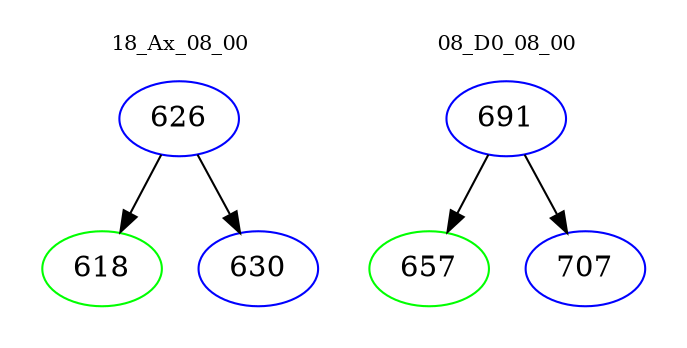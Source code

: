 digraph{
subgraph cluster_0 {
color = white
label = "18_Ax_08_00";
fontsize=10;
T0_626 [label="626", color="blue"]
T0_626 -> T0_618 [color="black"]
T0_618 [label="618", color="green"]
T0_626 -> T0_630 [color="black"]
T0_630 [label="630", color="blue"]
}
subgraph cluster_1 {
color = white
label = "08_D0_08_00";
fontsize=10;
T1_691 [label="691", color="blue"]
T1_691 -> T1_657 [color="black"]
T1_657 [label="657", color="green"]
T1_691 -> T1_707 [color="black"]
T1_707 [label="707", color="blue"]
}
}
